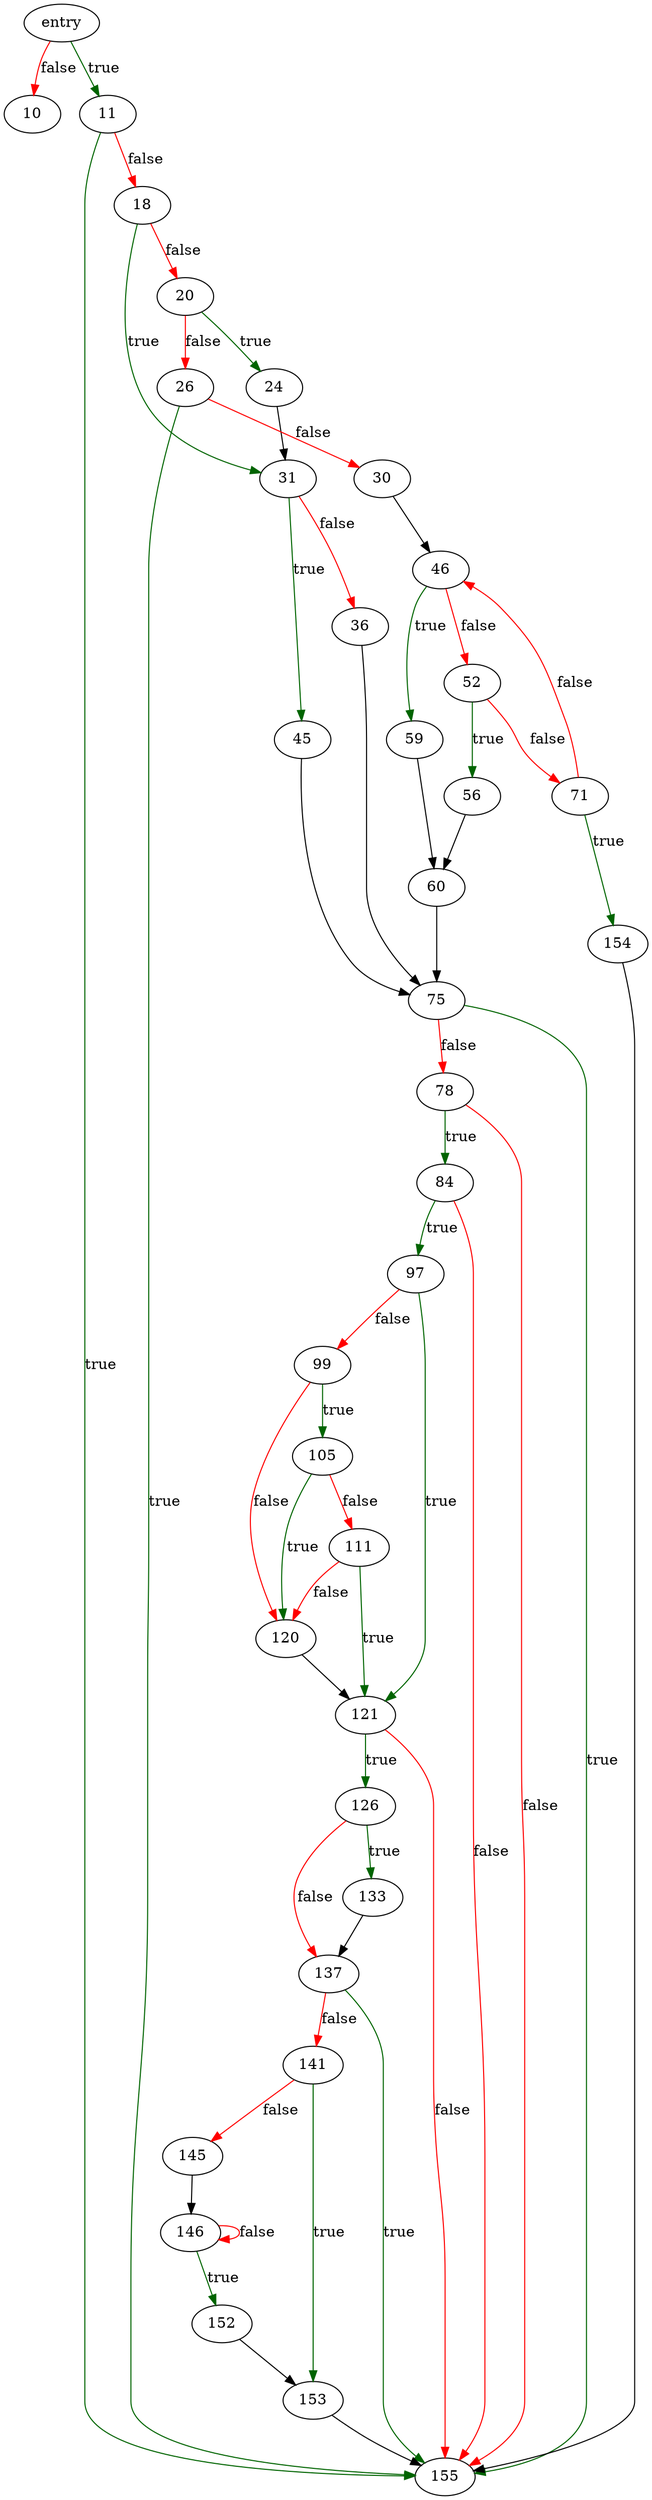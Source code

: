 digraph "hash_delete" {
	// Node definitions.
	2 [label=entry];
	10;
	11;
	18;
	20;
	24;
	26;
	30;
	31;
	36;
	45;
	46;
	52;
	56;
	59;
	60;
	71;
	75;
	78;
	84;
	97;
	99;
	105;
	111;
	120;
	121;
	126;
	133;
	137;
	141;
	145;
	146;
	152;
	153;
	154;
	155;

	// Edge definitions.
	2 -> 10 [
		color=red
		label=false
	];
	2 -> 11 [
		color=darkgreen
		label=true
	];
	11 -> 18 [
		color=red
		label=false
	];
	11 -> 155 [
		color=darkgreen
		label=true
	];
	18 -> 20 [
		color=red
		label=false
	];
	18 -> 31 [
		color=darkgreen
		label=true
	];
	20 -> 24 [
		color=darkgreen
		label=true
	];
	20 -> 26 [
		color=red
		label=false
	];
	24 -> 31;
	26 -> 30 [
		color=red
		label=false
	];
	26 -> 155 [
		color=darkgreen
		label=true
	];
	30 -> 46;
	31 -> 36 [
		color=red
		label=false
	];
	31 -> 45 [
		color=darkgreen
		label=true
	];
	36 -> 75;
	45 -> 75;
	46 -> 52 [
		color=red
		label=false
	];
	46 -> 59 [
		color=darkgreen
		label=true
	];
	52 -> 56 [
		color=darkgreen
		label=true
	];
	52 -> 71 [
		color=red
		label=false
	];
	56 -> 60;
	59 -> 60;
	60 -> 75;
	71 -> 46 [
		color=red
		label=false
	];
	71 -> 154 [
		color=darkgreen
		label=true
	];
	75 -> 78 [
		color=red
		label=false
	];
	75 -> 155 [
		color=darkgreen
		label=true
	];
	78 -> 84 [
		color=darkgreen
		label=true
	];
	78 -> 155 [
		color=red
		label=false
	];
	84 -> 97 [
		color=darkgreen
		label=true
	];
	84 -> 155 [
		color=red
		label=false
	];
	97 -> 99 [
		color=red
		label=false
	];
	97 -> 121 [
		color=darkgreen
		label=true
	];
	99 -> 105 [
		color=darkgreen
		label=true
	];
	99 -> 120 [
		color=red
		label=false
	];
	105 -> 111 [
		color=red
		label=false
	];
	105 -> 120 [
		color=darkgreen
		label=true
	];
	111 -> 120 [
		color=red
		label=false
	];
	111 -> 121 [
		color=darkgreen
		label=true
	];
	120 -> 121;
	121 -> 126 [
		color=darkgreen
		label=true
	];
	121 -> 155 [
		color=red
		label=false
	];
	126 -> 133 [
		color=darkgreen
		label=true
	];
	126 -> 137 [
		color=red
		label=false
	];
	133 -> 137;
	137 -> 141 [
		color=red
		label=false
	];
	137 -> 155 [
		color=darkgreen
		label=true
	];
	141 -> 145 [
		color=red
		label=false
	];
	141 -> 153 [
		color=darkgreen
		label=true
	];
	145 -> 146;
	146 -> 146 [
		color=red
		label=false
	];
	146 -> 152 [
		color=darkgreen
		label=true
	];
	152 -> 153;
	153 -> 155;
	154 -> 155;
}